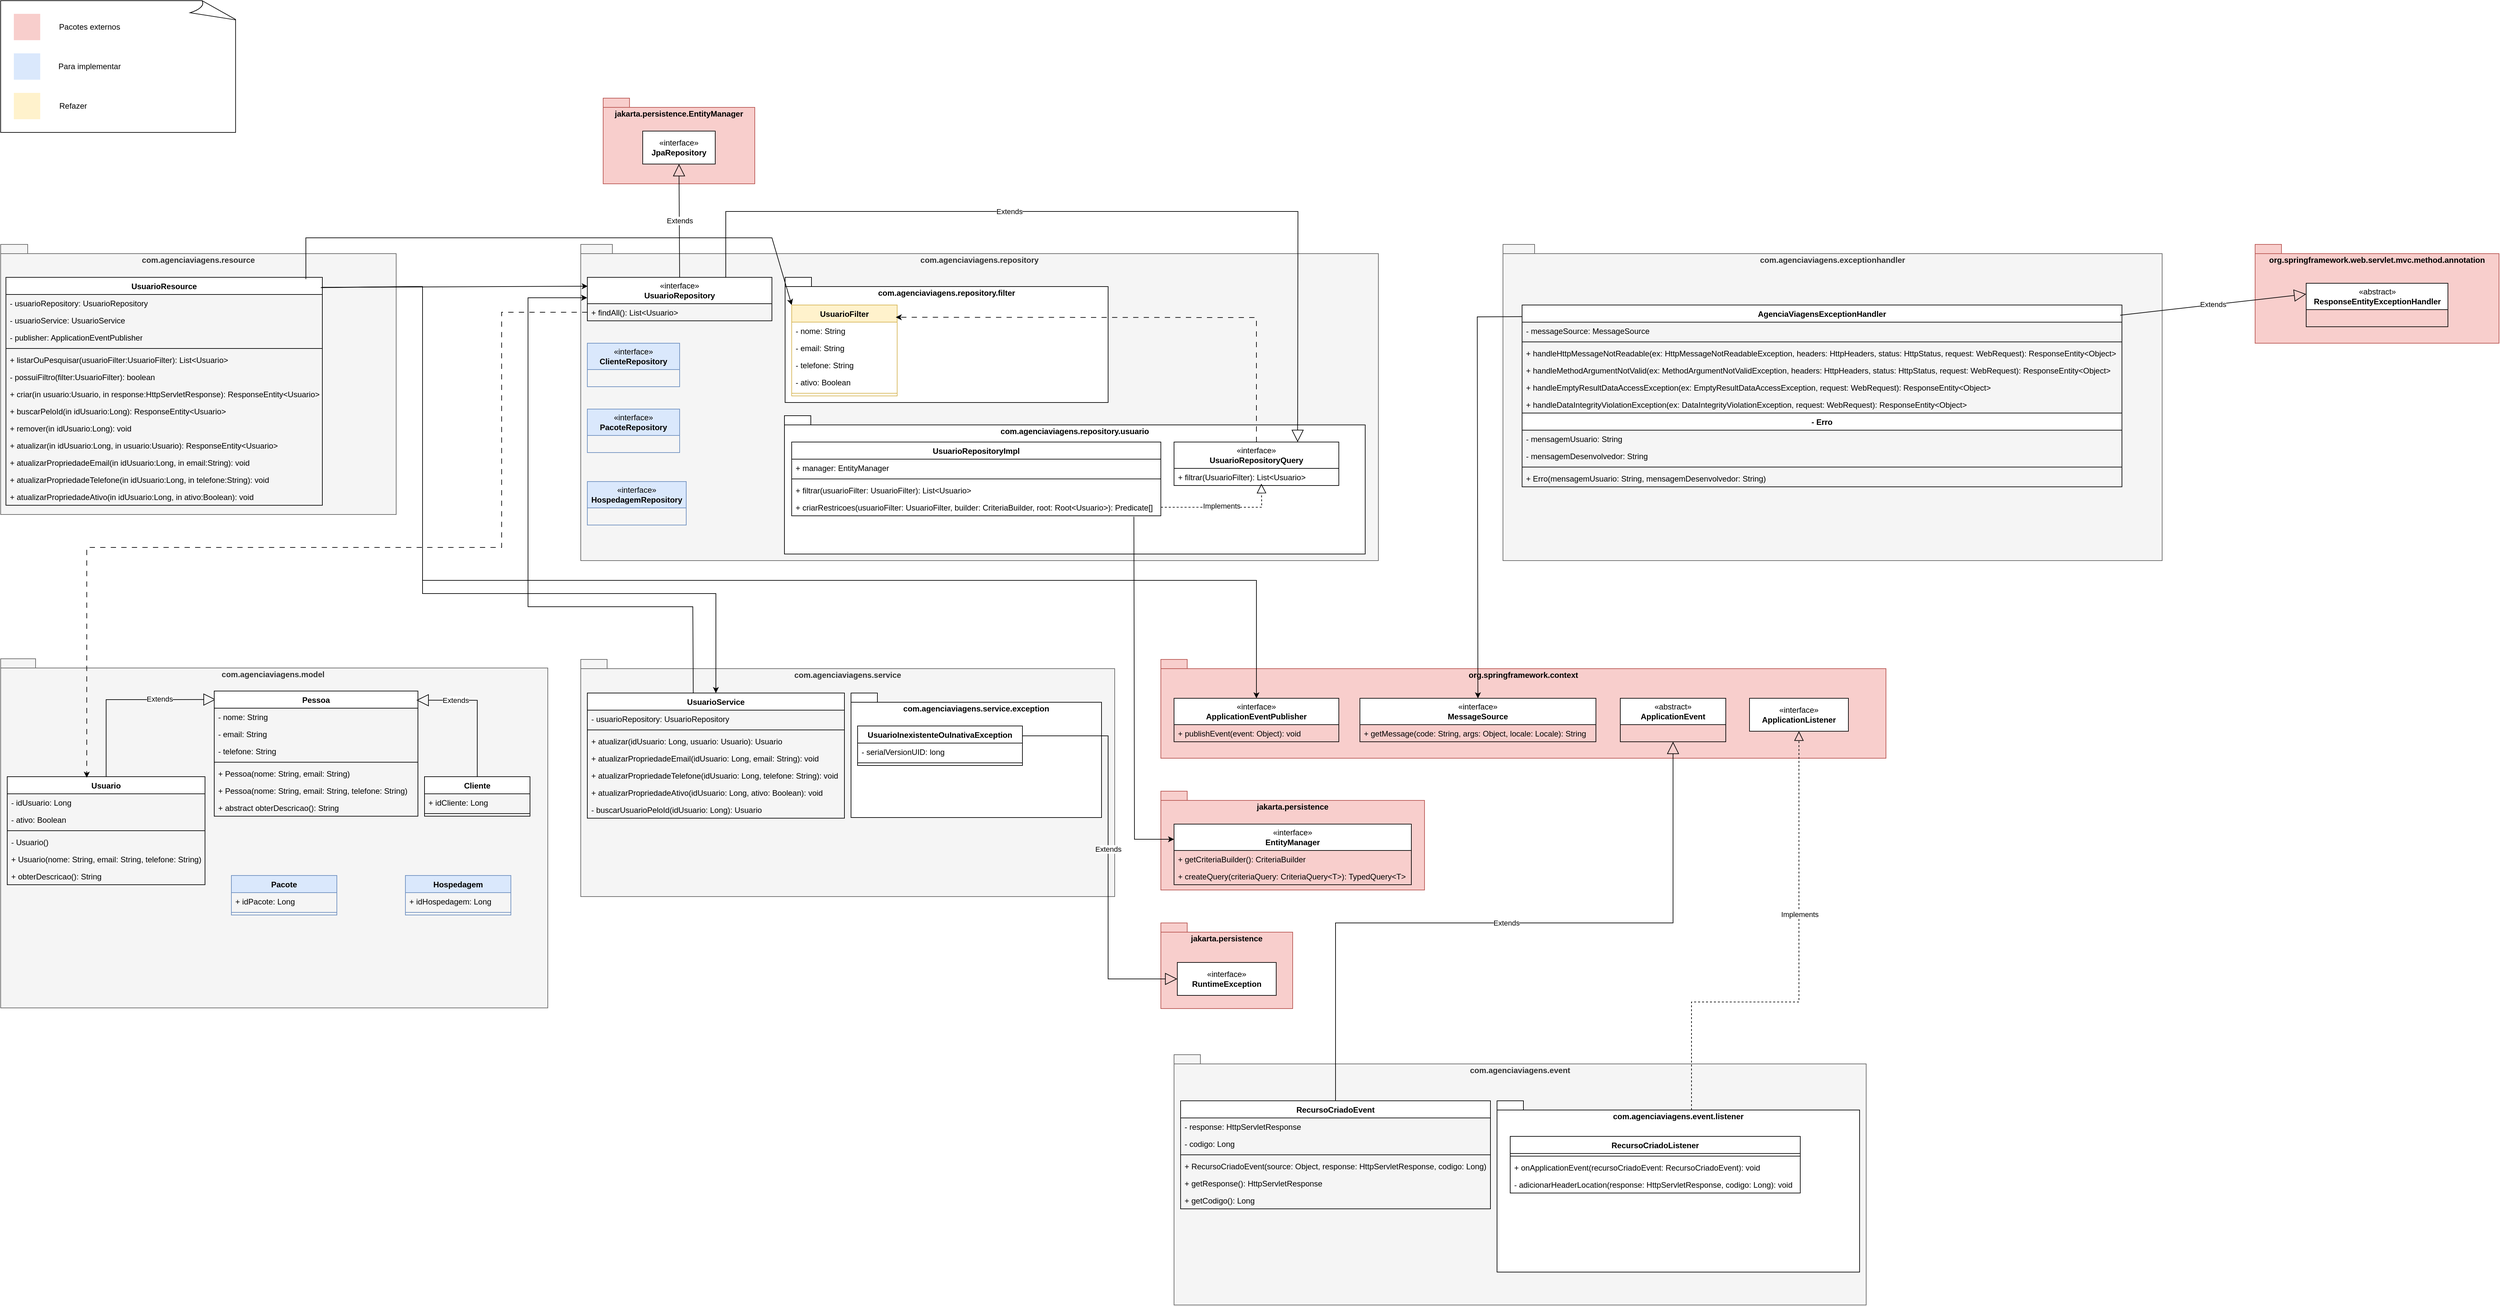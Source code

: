 <mxfile version="26.0.9">
  <diagram name="Página-1" id="HlpMoa6YeKSHtt0q9MrI">
    <mxGraphModel dx="2558" dy="2353" grid="1" gridSize="10" guides="1" tooltips="1" connect="1" arrows="1" fold="1" page="1" pageScale="1" pageWidth="1390" pageHeight="980" math="0" shadow="0">
      <root>
        <mxCell id="0" />
        <mxCell id="1" parent="0" />
        <mxCell id="dm265VFgc72Dv0-Ziaen-1" value="com.agenciaviagens.resource" style="shape=folder;fontStyle=1;spacingTop=10;tabWidth=40;tabHeight=14;tabPosition=left;html=1;whiteSpace=wrap;align=center;verticalAlign=top;fillColor=#f5f5f5;fontColor=#333333;strokeColor=#666666;" parent="1" vertex="1">
          <mxGeometry x="40" y="10" width="600" height="410" as="geometry" />
        </mxCell>
        <mxCell id="dm265VFgc72Dv0-Ziaen-2" value="UsuarioResource" style="swimlane;fontStyle=1;align=center;verticalAlign=top;childLayout=stackLayout;horizontal=1;startSize=26;horizontalStack=0;resizeParent=1;resizeParentMax=0;resizeLast=0;collapsible=1;marginBottom=0;whiteSpace=wrap;html=1;" parent="1" vertex="1">
          <mxGeometry x="48" y="60" width="480" height="346" as="geometry" />
        </mxCell>
        <mxCell id="dm265VFgc72Dv0-Ziaen-3" value="- usuarioRepository: UsuarioRepository" style="text;strokeColor=none;fillColor=none;align=left;verticalAlign=top;spacingLeft=4;spacingRight=4;overflow=hidden;rotatable=0;points=[[0,0.5],[1,0.5]];portConstraint=eastwest;whiteSpace=wrap;html=1;" parent="dm265VFgc72Dv0-Ziaen-2" vertex="1">
          <mxGeometry y="26" width="480" height="26" as="geometry" />
        </mxCell>
        <mxCell id="dm265VFgc72Dv0-Ziaen-8" value="-&amp;nbsp;&lt;span style=&quot;background-color: transparent; color: light-dark(rgb(0, 0, 0), rgb(255, 255, 255));&quot;&gt;usuarioService: UsuarioService&lt;/span&gt;" style="text;strokeColor=none;fillColor=none;align=left;verticalAlign=top;spacingLeft=4;spacingRight=4;overflow=hidden;rotatable=0;points=[[0,0.5],[1,0.5]];portConstraint=eastwest;whiteSpace=wrap;html=1;" parent="dm265VFgc72Dv0-Ziaen-2" vertex="1">
          <mxGeometry y="52" width="480" height="26" as="geometry" />
        </mxCell>
        <mxCell id="dm265VFgc72Dv0-Ziaen-9" value="- publisher: ApplicationEventPublisher" style="text;strokeColor=none;fillColor=none;align=left;verticalAlign=top;spacingLeft=4;spacingRight=4;overflow=hidden;rotatable=0;points=[[0,0.5],[1,0.5]];portConstraint=eastwest;whiteSpace=wrap;html=1;" parent="dm265VFgc72Dv0-Ziaen-2" vertex="1">
          <mxGeometry y="78" width="480" height="26" as="geometry" />
        </mxCell>
        <mxCell id="dm265VFgc72Dv0-Ziaen-4" value="" style="line;strokeWidth=1;fillColor=none;align=left;verticalAlign=middle;spacingTop=-1;spacingLeft=3;spacingRight=3;rotatable=0;labelPosition=right;points=[];portConstraint=eastwest;strokeColor=inherit;" parent="dm265VFgc72Dv0-Ziaen-2" vertex="1">
          <mxGeometry y="104" width="480" height="8" as="geometry" />
        </mxCell>
        <mxCell id="dm265VFgc72Dv0-Ziaen-5" value="+ listarOuPesquisar(usuarioFilter:UsuarioFilter): List&amp;lt;Usuario&amp;gt;" style="text;strokeColor=none;fillColor=none;align=left;verticalAlign=top;spacingLeft=4;spacingRight=4;overflow=hidden;rotatable=0;points=[[0,0.5],[1,0.5]];portConstraint=eastwest;whiteSpace=wrap;html=1;" parent="dm265VFgc72Dv0-Ziaen-2" vertex="1">
          <mxGeometry y="112" width="480" height="26" as="geometry" />
        </mxCell>
        <mxCell id="poCcVOX5lAO3rgs2VbK0-134" value="- possuiFiltro(filter:UsuarioFilter): boolean" style="text;strokeColor=none;fillColor=none;align=left;verticalAlign=top;spacingLeft=4;spacingRight=4;overflow=hidden;rotatable=0;points=[[0,0.5],[1,0.5]];portConstraint=eastwest;whiteSpace=wrap;html=1;" parent="dm265VFgc72Dv0-Ziaen-2" vertex="1">
          <mxGeometry y="138" width="480" height="26" as="geometry" />
        </mxCell>
        <mxCell id="dm265VFgc72Dv0-Ziaen-10" value="+ criar(in usuario:Usuario, in response:HttpServletResponse): ResponseEntity&amp;lt;Usuario&amp;gt;" style="text;strokeColor=none;fillColor=none;align=left;verticalAlign=top;spacingLeft=4;spacingRight=4;overflow=hidden;rotatable=0;points=[[0,0.5],[1,0.5]];portConstraint=eastwest;whiteSpace=wrap;html=1;" parent="dm265VFgc72Dv0-Ziaen-2" vertex="1">
          <mxGeometry y="164" width="480" height="26" as="geometry" />
        </mxCell>
        <mxCell id="dm265VFgc72Dv0-Ziaen-11" value="+ buscarPeloId(in idUsuario:Long): ResponseEntity&amp;lt;Usuario&amp;gt;" style="text;strokeColor=none;fillColor=none;align=left;verticalAlign=top;spacingLeft=4;spacingRight=4;overflow=hidden;rotatable=0;points=[[0,0.5],[1,0.5]];portConstraint=eastwest;whiteSpace=wrap;html=1;" parent="dm265VFgc72Dv0-Ziaen-2" vertex="1">
          <mxGeometry y="190" width="480" height="26" as="geometry" />
        </mxCell>
        <mxCell id="dm265VFgc72Dv0-Ziaen-12" value="+ remover(in idUsuario:Long): void" style="text;strokeColor=none;fillColor=none;align=left;verticalAlign=top;spacingLeft=4;spacingRight=4;overflow=hidden;rotatable=0;points=[[0,0.5],[1,0.5]];portConstraint=eastwest;whiteSpace=wrap;html=1;" parent="dm265VFgc72Dv0-Ziaen-2" vertex="1">
          <mxGeometry y="216" width="480" height="26" as="geometry" />
        </mxCell>
        <mxCell id="dm265VFgc72Dv0-Ziaen-13" value="+ atualizar(in idUsuario:Long, in usuario:Usuario): ResponseEntity&amp;lt;Usuario&amp;gt;" style="text;strokeColor=none;fillColor=none;align=left;verticalAlign=top;spacingLeft=4;spacingRight=4;overflow=hidden;rotatable=0;points=[[0,0.5],[1,0.5]];portConstraint=eastwest;whiteSpace=wrap;html=1;" parent="dm265VFgc72Dv0-Ziaen-2" vertex="1">
          <mxGeometry y="242" width="480" height="26" as="geometry" />
        </mxCell>
        <mxCell id="dm265VFgc72Dv0-Ziaen-14" value="+ atualizarPropriedadeEmail(in idUsuario:Long, in email:String): void" style="text;strokeColor=none;fillColor=none;align=left;verticalAlign=top;spacingLeft=4;spacingRight=4;overflow=hidden;rotatable=0;points=[[0,0.5],[1,0.5]];portConstraint=eastwest;whiteSpace=wrap;html=1;" parent="dm265VFgc72Dv0-Ziaen-2" vertex="1">
          <mxGeometry y="268" width="480" height="26" as="geometry" />
        </mxCell>
        <mxCell id="dm265VFgc72Dv0-Ziaen-15" value="+ atualizarPropriedadeTelefone(in idUsuario:Long, in telefone:String): void" style="text;strokeColor=none;fillColor=none;align=left;verticalAlign=top;spacingLeft=4;spacingRight=4;overflow=hidden;rotatable=0;points=[[0,0.5],[1,0.5]];portConstraint=eastwest;whiteSpace=wrap;html=1;" parent="dm265VFgc72Dv0-Ziaen-2" vertex="1">
          <mxGeometry y="294" width="480" height="26" as="geometry" />
        </mxCell>
        <mxCell id="dm265VFgc72Dv0-Ziaen-16" value="+ atualizarPropriedadeAtivo(in idUsuario:Long, in ativo:Boolean): void" style="text;strokeColor=none;fillColor=none;align=left;verticalAlign=top;spacingLeft=4;spacingRight=4;overflow=hidden;rotatable=0;points=[[0,0.5],[1,0.5]];portConstraint=eastwest;whiteSpace=wrap;html=1;" parent="dm265VFgc72Dv0-Ziaen-2" vertex="1">
          <mxGeometry y="320" width="480" height="26" as="geometry" />
        </mxCell>
        <mxCell id="poCcVOX5lAO3rgs2VbK0-1" value="com.agenciaviagens.model&amp;nbsp;" style="shape=folder;fontStyle=1;spacingTop=10;tabWidth=40;tabHeight=14;tabPosition=left;html=1;whiteSpace=wrap;verticalAlign=top;fillColor=#f5f5f5;fontColor=#333333;strokeColor=#666666;" parent="1" vertex="1">
          <mxGeometry x="40" y="639" width="830" height="530" as="geometry" />
        </mxCell>
        <mxCell id="poCcVOX5lAO3rgs2VbK0-10" value="Usuario" style="swimlane;fontStyle=1;align=center;verticalAlign=top;childLayout=stackLayout;horizontal=1;startSize=26;horizontalStack=0;resizeParent=1;resizeParentMax=0;resizeLast=0;collapsible=1;marginBottom=0;whiteSpace=wrap;html=1;" parent="1" vertex="1">
          <mxGeometry x="50" y="818" width="300" height="164" as="geometry" />
        </mxCell>
        <mxCell id="poCcVOX5lAO3rgs2VbK0-11" value="- idUsuario: Long" style="text;strokeColor=none;fillColor=none;align=left;verticalAlign=top;spacingLeft=4;spacingRight=4;overflow=hidden;rotatable=0;points=[[0,0.5],[1,0.5]];portConstraint=eastwest;whiteSpace=wrap;html=1;" parent="poCcVOX5lAO3rgs2VbK0-10" vertex="1">
          <mxGeometry y="26" width="300" height="26" as="geometry" />
        </mxCell>
        <mxCell id="poCcVOX5lAO3rgs2VbK0-15" value="- ativo: Boolean" style="text;strokeColor=none;fillColor=none;align=left;verticalAlign=top;spacingLeft=4;spacingRight=4;overflow=hidden;rotatable=0;points=[[0,0.5],[1,0.5]];portConstraint=eastwest;whiteSpace=wrap;html=1;" parent="poCcVOX5lAO3rgs2VbK0-10" vertex="1">
          <mxGeometry y="52" width="300" height="26" as="geometry" />
        </mxCell>
        <mxCell id="poCcVOX5lAO3rgs2VbK0-16" value="" style="line;strokeWidth=1;fillColor=none;align=left;verticalAlign=middle;spacingTop=-1;spacingLeft=3;spacingRight=3;rotatable=0;labelPosition=right;points=[];portConstraint=eastwest;strokeColor=inherit;" parent="poCcVOX5lAO3rgs2VbK0-10" vertex="1">
          <mxGeometry y="78" width="300" height="8" as="geometry" />
        </mxCell>
        <mxCell id="poCcVOX5lAO3rgs2VbK0-30" value="- Usuario()" style="text;strokeColor=none;fillColor=none;align=left;verticalAlign=top;spacingLeft=4;spacingRight=4;overflow=hidden;rotatable=0;points=[[0,0.5],[1,0.5]];portConstraint=eastwest;whiteSpace=wrap;html=1;" parent="poCcVOX5lAO3rgs2VbK0-10" vertex="1">
          <mxGeometry y="86" width="300" height="26" as="geometry" />
        </mxCell>
        <mxCell id="poCcVOX5lAO3rgs2VbK0-31" value="+ Usuario(nome: String, email: String, telefone: String)" style="text;strokeColor=none;fillColor=none;align=left;verticalAlign=top;spacingLeft=4;spacingRight=4;overflow=hidden;rotatable=0;points=[[0,0.5],[1,0.5]];portConstraint=eastwest;whiteSpace=wrap;html=1;" parent="poCcVOX5lAO3rgs2VbK0-10" vertex="1">
          <mxGeometry y="112" width="300" height="26" as="geometry" />
        </mxCell>
        <mxCell id="poCcVOX5lAO3rgs2VbK0-35" value="+ obterDescricao(): String" style="text;strokeColor=none;fillColor=none;align=left;verticalAlign=top;spacingLeft=4;spacingRight=4;overflow=hidden;rotatable=0;points=[[0,0.5],[1,0.5]];portConstraint=eastwest;whiteSpace=wrap;html=1;" parent="poCcVOX5lAO3rgs2VbK0-10" vertex="1">
          <mxGeometry y="138" width="300" height="26" as="geometry" />
        </mxCell>
        <mxCell id="poCcVOX5lAO3rgs2VbK0-21" value="Extends" style="endArrow=block;endSize=16;endFill=0;html=1;rounded=0;exitX=0.5;exitY=0;exitDx=0;exitDy=0;entryX=0.007;entryY=0.068;entryDx=0;entryDy=0;entryPerimeter=0;" parent="1" source="poCcVOX5lAO3rgs2VbK0-10" target="poCcVOX5lAO3rgs2VbK0-2" edge="1">
          <mxGeometry x="0.391" y="1" width="160" relative="1" as="geometry">
            <mxPoint x="50" y="708" as="sourcePoint" />
            <mxPoint x="210" y="708" as="targetPoint" />
            <Array as="points">
              <mxPoint x="200" y="701" />
            </Array>
            <mxPoint x="1" as="offset" />
          </mxGeometry>
        </mxCell>
        <mxCell id="poCcVOX5lAO3rgs2VbK0-22" value="Cliente" style="swimlane;fontStyle=1;align=center;verticalAlign=top;childLayout=stackLayout;horizontal=1;startSize=26;horizontalStack=0;resizeParent=1;resizeParentMax=0;resizeLast=0;collapsible=1;marginBottom=0;whiteSpace=wrap;html=1;" parent="1" vertex="1">
          <mxGeometry x="683" y="818" width="160" height="60" as="geometry" />
        </mxCell>
        <mxCell id="poCcVOX5lAO3rgs2VbK0-23" value="+ idCliente: Long" style="text;strokeColor=none;fillColor=none;align=left;verticalAlign=top;spacingLeft=4;spacingRight=4;overflow=hidden;rotatable=0;points=[[0,0.5],[1,0.5]];portConstraint=eastwest;whiteSpace=wrap;html=1;" parent="poCcVOX5lAO3rgs2VbK0-22" vertex="1">
          <mxGeometry y="26" width="160" height="26" as="geometry" />
        </mxCell>
        <mxCell id="poCcVOX5lAO3rgs2VbK0-25" value="" style="line;strokeWidth=1;fillColor=none;align=left;verticalAlign=middle;spacingTop=-1;spacingLeft=3;spacingRight=3;rotatable=0;labelPosition=right;points=[];portConstraint=eastwest;strokeColor=inherit;" parent="poCcVOX5lAO3rgs2VbK0-22" vertex="1">
          <mxGeometry y="52" width="160" height="8" as="geometry" />
        </mxCell>
        <mxCell id="poCcVOX5lAO3rgs2VbK0-2" value="Pessoa" style="swimlane;fontStyle=1;align=center;verticalAlign=top;childLayout=stackLayout;horizontal=1;startSize=26;horizontalStack=0;resizeParent=1;resizeParentMax=0;resizeLast=0;collapsible=1;marginBottom=0;whiteSpace=wrap;html=1;" parent="1" vertex="1">
          <mxGeometry x="364" y="688" width="309" height="190" as="geometry" />
        </mxCell>
        <mxCell id="poCcVOX5lAO3rgs2VbK0-6" value="- nome: String" style="text;strokeColor=none;fillColor=none;align=left;verticalAlign=top;spacingLeft=4;spacingRight=4;overflow=hidden;rotatable=0;points=[[0,0.5],[1,0.5]];portConstraint=eastwest;whiteSpace=wrap;html=1;" parent="poCcVOX5lAO3rgs2VbK0-2" vertex="1">
          <mxGeometry y="26" width="309" height="26" as="geometry" />
        </mxCell>
        <mxCell id="poCcVOX5lAO3rgs2VbK0-7" value="- email: String" style="text;strokeColor=none;fillColor=none;align=left;verticalAlign=top;spacingLeft=4;spacingRight=4;overflow=hidden;rotatable=0;points=[[0,0.5],[1,0.5]];portConstraint=eastwest;whiteSpace=wrap;html=1;" parent="poCcVOX5lAO3rgs2VbK0-2" vertex="1">
          <mxGeometry y="52" width="309" height="26" as="geometry" />
        </mxCell>
        <mxCell id="poCcVOX5lAO3rgs2VbK0-8" value="- telefone: String" style="text;strokeColor=none;fillColor=none;align=left;verticalAlign=top;spacingLeft=4;spacingRight=4;overflow=hidden;rotatable=0;points=[[0,0.5],[1,0.5]];portConstraint=eastwest;whiteSpace=wrap;html=1;" parent="poCcVOX5lAO3rgs2VbK0-2" vertex="1">
          <mxGeometry y="78" width="309" height="26" as="geometry" />
        </mxCell>
        <mxCell id="poCcVOX5lAO3rgs2VbK0-4" value="" style="line;strokeWidth=1;fillColor=none;align=left;verticalAlign=middle;spacingTop=-1;spacingLeft=3;spacingRight=3;rotatable=0;labelPosition=right;points=[];portConstraint=eastwest;strokeColor=inherit;" parent="poCcVOX5lAO3rgs2VbK0-2" vertex="1">
          <mxGeometry y="104" width="309" height="8" as="geometry" />
        </mxCell>
        <mxCell id="poCcVOX5lAO3rgs2VbK0-27" value="+ Pessoa(nome: String, email: String)" style="text;strokeColor=none;fillColor=none;align=left;verticalAlign=top;spacingLeft=4;spacingRight=4;overflow=hidden;rotatable=0;points=[[0,0.5],[1,0.5]];portConstraint=eastwest;whiteSpace=wrap;html=1;" parent="poCcVOX5lAO3rgs2VbK0-2" vertex="1">
          <mxGeometry y="112" width="309" height="26" as="geometry" />
        </mxCell>
        <mxCell id="poCcVOX5lAO3rgs2VbK0-28" value="+ Pessoa(nome: String, email: String, telefone: String)" style="text;strokeColor=none;fillColor=none;align=left;verticalAlign=top;spacingLeft=4;spacingRight=4;overflow=hidden;rotatable=0;points=[[0,0.5],[1,0.5]];portConstraint=eastwest;whiteSpace=wrap;html=1;" parent="poCcVOX5lAO3rgs2VbK0-2" vertex="1">
          <mxGeometry y="138" width="309" height="26" as="geometry" />
        </mxCell>
        <mxCell id="poCcVOX5lAO3rgs2VbK0-29" value="+ abstract obterDescricao(): String" style="text;strokeColor=none;fillColor=none;align=left;verticalAlign=top;spacingLeft=4;spacingRight=4;overflow=hidden;rotatable=0;points=[[0,0.5],[1,0.5]];portConstraint=eastwest;whiteSpace=wrap;html=1;" parent="poCcVOX5lAO3rgs2VbK0-2" vertex="1">
          <mxGeometry y="164" width="309" height="26" as="geometry" />
        </mxCell>
        <mxCell id="poCcVOX5lAO3rgs2VbK0-36" value="Pacote" style="swimlane;fontStyle=1;align=center;verticalAlign=top;childLayout=stackLayout;horizontal=1;startSize=26;horizontalStack=0;resizeParent=1;resizeParentMax=0;resizeLast=0;collapsible=1;marginBottom=0;whiteSpace=wrap;html=1;fillColor=#dae8fc;strokeColor=#6c8ebf;" parent="1" vertex="1">
          <mxGeometry x="390" y="968" width="160" height="60" as="geometry" />
        </mxCell>
        <mxCell id="poCcVOX5lAO3rgs2VbK0-37" value="+ idPacote: Long" style="text;strokeColor=none;fillColor=none;align=left;verticalAlign=top;spacingLeft=4;spacingRight=4;overflow=hidden;rotatable=0;points=[[0,0.5],[1,0.5]];portConstraint=eastwest;whiteSpace=wrap;html=1;" parent="poCcVOX5lAO3rgs2VbK0-36" vertex="1">
          <mxGeometry y="26" width="160" height="26" as="geometry" />
        </mxCell>
        <mxCell id="poCcVOX5lAO3rgs2VbK0-38" value="" style="line;strokeWidth=1;fillColor=none;align=left;verticalAlign=middle;spacingTop=-1;spacingLeft=3;spacingRight=3;rotatable=0;labelPosition=right;points=[];portConstraint=eastwest;strokeColor=inherit;" parent="poCcVOX5lAO3rgs2VbK0-36" vertex="1">
          <mxGeometry y="52" width="160" height="8" as="geometry" />
        </mxCell>
        <mxCell id="poCcVOX5lAO3rgs2VbK0-39" value="Hospedagem" style="swimlane;fontStyle=1;align=center;verticalAlign=top;childLayout=stackLayout;horizontal=1;startSize=26;horizontalStack=0;resizeParent=1;resizeParentMax=0;resizeLast=0;collapsible=1;marginBottom=0;whiteSpace=wrap;html=1;fillColor=#dae8fc;strokeColor=#6c8ebf;" parent="1" vertex="1">
          <mxGeometry x="654" y="968" width="160" height="60" as="geometry" />
        </mxCell>
        <mxCell id="poCcVOX5lAO3rgs2VbK0-40" value="+ idHospedagem: Long" style="text;strokeColor=none;fillColor=none;align=left;verticalAlign=top;spacingLeft=4;spacingRight=4;overflow=hidden;rotatable=0;points=[[0,0.5],[1,0.5]];portConstraint=eastwest;whiteSpace=wrap;html=1;" parent="poCcVOX5lAO3rgs2VbK0-39" vertex="1">
          <mxGeometry y="26" width="160" height="26" as="geometry" />
        </mxCell>
        <mxCell id="poCcVOX5lAO3rgs2VbK0-41" value="" style="line;strokeWidth=1;fillColor=none;align=left;verticalAlign=middle;spacingTop=-1;spacingLeft=3;spacingRight=3;rotatable=0;labelPosition=right;points=[];portConstraint=eastwest;strokeColor=inherit;" parent="poCcVOX5lAO3rgs2VbK0-39" vertex="1">
          <mxGeometry y="52" width="160" height="8" as="geometry" />
        </mxCell>
        <mxCell id="poCcVOX5lAO3rgs2VbK0-42" value="com.agenciaviagens.repository" style="shape=folder;fontStyle=1;spacingTop=10;tabWidth=40;tabHeight=14;tabPosition=left;html=1;whiteSpace=wrap;verticalAlign=top;fillColor=#f5f5f5;fontColor=#333333;strokeColor=#666666;" parent="1" vertex="1">
          <mxGeometry x="920" y="10" width="1210" height="480" as="geometry" />
        </mxCell>
        <mxCell id="poCcVOX5lAO3rgs2VbK0-44" value="&lt;div&gt;«interface»&lt;/div&gt;&lt;div&gt;&lt;b&gt;UsuarioRepository&lt;/b&gt;&lt;/div&gt;" style="swimlane;fontStyle=0;childLayout=stackLayout;horizontal=1;startSize=40;horizontalStack=0;resizeParent=1;resizeParentMax=0;resizeLast=0;collapsible=1;marginBottom=0;whiteSpace=wrap;html=1;" parent="1" vertex="1">
          <mxGeometry x="930" y="60" width="280" height="66" as="geometry" />
        </mxCell>
        <mxCell id="poCcVOX5lAO3rgs2VbK0-45" value="+ findAll(): List&amp;lt;Usuario&amp;gt;" style="text;strokeColor=none;fillColor=none;align=left;verticalAlign=top;spacingLeft=4;spacingRight=4;overflow=hidden;rotatable=0;points=[[0,0.5],[1,0.5]];portConstraint=eastwest;whiteSpace=wrap;html=1;" parent="poCcVOX5lAO3rgs2VbK0-44" vertex="1">
          <mxGeometry y="40" width="280" height="26" as="geometry" />
        </mxCell>
        <mxCell id="poCcVOX5lAO3rgs2VbK0-50" value="&lt;div&gt;«interface»&lt;/div&gt;&lt;div&gt;&lt;b&gt;ClienteRepository&lt;/b&gt;&lt;/div&gt;" style="swimlane;fontStyle=0;childLayout=stackLayout;horizontal=1;startSize=40;horizontalStack=0;resizeParent=1;resizeParentMax=0;resizeLast=0;collapsible=1;marginBottom=0;whiteSpace=wrap;html=1;fillColor=#dae8fc;strokeColor=#6c8ebf;" parent="1" vertex="1">
          <mxGeometry x="930" y="160" width="140" height="66" as="geometry" />
        </mxCell>
        <mxCell id="poCcVOX5lAO3rgs2VbK0-56" value="&lt;div&gt;«interface»&lt;/div&gt;&lt;div&gt;&lt;b&gt;HospedagemRepository&lt;/b&gt;&lt;/div&gt;" style="swimlane;fontStyle=0;childLayout=stackLayout;horizontal=1;startSize=40;horizontalStack=0;resizeParent=1;resizeParentMax=0;resizeLast=0;collapsible=1;marginBottom=0;whiteSpace=wrap;html=1;fillColor=#dae8fc;strokeColor=#6c8ebf;" parent="1" vertex="1">
          <mxGeometry x="930" y="370" width="150" height="66" as="geometry" />
        </mxCell>
        <mxCell id="poCcVOX5lAO3rgs2VbK0-57" value="&lt;div&gt;«interface»&lt;/div&gt;&lt;div&gt;&lt;b&gt;PacoteRepository&lt;/b&gt;&lt;/div&gt;" style="swimlane;fontStyle=0;childLayout=stackLayout;horizontal=1;startSize=40;horizontalStack=0;resizeParent=1;resizeParentMax=0;resizeLast=0;collapsible=1;marginBottom=0;whiteSpace=wrap;html=1;fillColor=#dae8fc;strokeColor=#6c8ebf;" parent="1" vertex="1">
          <mxGeometry x="930" y="260" width="140" height="66" as="geometry" />
        </mxCell>
        <mxCell id="poCcVOX5lAO3rgs2VbK0-58" value="com.agenciaviagens.repository.filter" style="shape=folder;fontStyle=1;spacingTop=10;tabWidth=40;tabHeight=14;tabPosition=left;html=1;whiteSpace=wrap;verticalAlign=top;" parent="1" vertex="1">
          <mxGeometry x="1230" y="60" width="490" height="190" as="geometry" />
        </mxCell>
        <mxCell id="poCcVOX5lAO3rgs2VbK0-59" value="UsuarioFilter" style="swimlane;fontStyle=1;align=center;verticalAlign=top;childLayout=stackLayout;horizontal=1;startSize=26;horizontalStack=0;resizeParent=1;resizeParentMax=0;resizeLast=0;collapsible=1;marginBottom=0;whiteSpace=wrap;html=1;fillColor=#fff2cc;strokeColor=#d6b656;" parent="1" vertex="1">
          <mxGeometry x="1240" y="102" width="160" height="138" as="geometry" />
        </mxCell>
        <mxCell id="poCcVOX5lAO3rgs2VbK0-60" value="- nome: String" style="text;strokeColor=none;fillColor=none;align=left;verticalAlign=top;spacingLeft=4;spacingRight=4;overflow=hidden;rotatable=0;points=[[0,0.5],[1,0.5]];portConstraint=eastwest;whiteSpace=wrap;html=1;" parent="poCcVOX5lAO3rgs2VbK0-59" vertex="1">
          <mxGeometry y="26" width="160" height="26" as="geometry" />
        </mxCell>
        <mxCell id="poCcVOX5lAO3rgs2VbK0-63" value="- email: String" style="text;strokeColor=none;fillColor=none;align=left;verticalAlign=top;spacingLeft=4;spacingRight=4;overflow=hidden;rotatable=0;points=[[0,0.5],[1,0.5]];portConstraint=eastwest;whiteSpace=wrap;html=1;" parent="poCcVOX5lAO3rgs2VbK0-59" vertex="1">
          <mxGeometry y="52" width="160" height="26" as="geometry" />
        </mxCell>
        <mxCell id="poCcVOX5lAO3rgs2VbK0-64" value="- telefone: String" style="text;strokeColor=none;fillColor=none;align=left;verticalAlign=top;spacingLeft=4;spacingRight=4;overflow=hidden;rotatable=0;points=[[0,0.5],[1,0.5]];portConstraint=eastwest;whiteSpace=wrap;html=1;" parent="poCcVOX5lAO3rgs2VbK0-59" vertex="1">
          <mxGeometry y="78" width="160" height="26" as="geometry" />
        </mxCell>
        <mxCell id="poCcVOX5lAO3rgs2VbK0-65" value="- ativo: Boolean" style="text;strokeColor=none;fillColor=none;align=left;verticalAlign=top;spacingLeft=4;spacingRight=4;overflow=hidden;rotatable=0;points=[[0,0.5],[1,0.5]];portConstraint=eastwest;whiteSpace=wrap;html=1;" parent="poCcVOX5lAO3rgs2VbK0-59" vertex="1">
          <mxGeometry y="104" width="160" height="26" as="geometry" />
        </mxCell>
        <mxCell id="poCcVOX5lAO3rgs2VbK0-61" value="" style="line;strokeWidth=1;fillColor=none;align=left;verticalAlign=middle;spacingTop=-1;spacingLeft=3;spacingRight=3;rotatable=0;labelPosition=right;points=[];portConstraint=eastwest;strokeColor=inherit;" parent="poCcVOX5lAO3rgs2VbK0-59" vertex="1">
          <mxGeometry y="130" width="160" height="8" as="geometry" />
        </mxCell>
        <mxCell id="poCcVOX5lAO3rgs2VbK0-66" value="com.agenciaviagens.repository.usuario" style="shape=folder;fontStyle=1;spacingTop=10;tabWidth=40;tabHeight=14;tabPosition=left;html=1;whiteSpace=wrap;verticalAlign=top;" parent="1" vertex="1">
          <mxGeometry x="1229" y="270" width="881" height="210" as="geometry" />
        </mxCell>
        <mxCell id="poCcVOX5lAO3rgs2VbK0-67" value="com.agenciaviagens.service" style="shape=folder;fontStyle=1;spacingTop=10;tabWidth=40;tabHeight=14;tabPosition=left;html=1;whiteSpace=wrap;verticalAlign=top;fillColor=#f5f5f5;fontColor=#333333;strokeColor=#666666;" parent="1" vertex="1">
          <mxGeometry x="920" y="640" width="810" height="360" as="geometry" />
        </mxCell>
        <mxCell id="poCcVOX5lAO3rgs2VbK0-68" value="UsuarioService" style="swimlane;fontStyle=1;align=center;verticalAlign=top;childLayout=stackLayout;horizontal=1;startSize=26;horizontalStack=0;resizeParent=1;resizeParentMax=0;resizeLast=0;collapsible=1;marginBottom=0;whiteSpace=wrap;html=1;" parent="1" vertex="1">
          <mxGeometry x="930" y="691" width="390" height="190" as="geometry" />
        </mxCell>
        <mxCell id="poCcVOX5lAO3rgs2VbK0-69" value="- usuarioRepository: UsuarioRepository" style="text;strokeColor=none;fillColor=none;align=left;verticalAlign=top;spacingLeft=4;spacingRight=4;overflow=hidden;rotatable=0;points=[[0,0.5],[1,0.5]];portConstraint=eastwest;whiteSpace=wrap;html=1;" parent="poCcVOX5lAO3rgs2VbK0-68" vertex="1">
          <mxGeometry y="26" width="390" height="26" as="geometry" />
        </mxCell>
        <mxCell id="poCcVOX5lAO3rgs2VbK0-70" value="" style="line;strokeWidth=1;fillColor=none;align=left;verticalAlign=middle;spacingTop=-1;spacingLeft=3;spacingRight=3;rotatable=0;labelPosition=right;points=[];portConstraint=eastwest;strokeColor=inherit;" parent="poCcVOX5lAO3rgs2VbK0-68" vertex="1">
          <mxGeometry y="52" width="390" height="8" as="geometry" />
        </mxCell>
        <mxCell id="poCcVOX5lAO3rgs2VbK0-71" value="+ atualizar(idUsuario: Long, usuario: Usuario): Usuario" style="text;strokeColor=none;fillColor=none;align=left;verticalAlign=top;spacingLeft=4;spacingRight=4;overflow=hidden;rotatable=0;points=[[0,0.5],[1,0.5]];portConstraint=eastwest;whiteSpace=wrap;html=1;" parent="poCcVOX5lAO3rgs2VbK0-68" vertex="1">
          <mxGeometry y="60" width="390" height="26" as="geometry" />
        </mxCell>
        <mxCell id="poCcVOX5lAO3rgs2VbK0-72" value="+ atualizarPropriedadeEmail(idUsuario: Long, email: String): void" style="text;strokeColor=none;fillColor=none;align=left;verticalAlign=top;spacingLeft=4;spacingRight=4;overflow=hidden;rotatable=0;points=[[0,0.5],[1,0.5]];portConstraint=eastwest;whiteSpace=wrap;html=1;" parent="poCcVOX5lAO3rgs2VbK0-68" vertex="1">
          <mxGeometry y="86" width="390" height="26" as="geometry" />
        </mxCell>
        <mxCell id="poCcVOX5lAO3rgs2VbK0-73" value="+ atualizarPropriedadeTelefone(idUsuario: Long, telefone: String): void" style="text;strokeColor=none;fillColor=none;align=left;verticalAlign=top;spacingLeft=4;spacingRight=4;overflow=hidden;rotatable=0;points=[[0,0.5],[1,0.5]];portConstraint=eastwest;whiteSpace=wrap;html=1;" parent="poCcVOX5lAO3rgs2VbK0-68" vertex="1">
          <mxGeometry y="112" width="390" height="26" as="geometry" />
        </mxCell>
        <mxCell id="poCcVOX5lAO3rgs2VbK0-74" value="+ atualizarPropriedadeAtivo(idUsuario: Long, ativo: Boolean): void" style="text;strokeColor=none;fillColor=none;align=left;verticalAlign=top;spacingLeft=4;spacingRight=4;overflow=hidden;rotatable=0;points=[[0,0.5],[1,0.5]];portConstraint=eastwest;whiteSpace=wrap;html=1;" parent="poCcVOX5lAO3rgs2VbK0-68" vertex="1">
          <mxGeometry y="138" width="390" height="26" as="geometry" />
        </mxCell>
        <mxCell id="poCcVOX5lAO3rgs2VbK0-140" value="- buscarUsuarioPeloId(idUsuario: Long): Usuario" style="text;strokeColor=none;fillColor=none;align=left;verticalAlign=top;spacingLeft=4;spacingRight=4;overflow=hidden;rotatable=0;points=[[0,0.5],[1,0.5]];portConstraint=eastwest;whiteSpace=wrap;html=1;" parent="poCcVOX5lAO3rgs2VbK0-68" vertex="1">
          <mxGeometry y="164" width="390" height="26" as="geometry" />
        </mxCell>
        <mxCell id="poCcVOX5lAO3rgs2VbK0-75" value="com.agenciaviagens.exceptionhandler" style="shape=folder;fontStyle=1;spacingTop=10;tabWidth=40;tabHeight=14;tabPosition=left;html=1;whiteSpace=wrap;verticalAlign=top;fillColor=#f5f5f5;fontColor=#333333;strokeColor=#666666;" parent="1" vertex="1">
          <mxGeometry x="2319" y="10" width="1000" height="480" as="geometry" />
        </mxCell>
        <mxCell id="poCcVOX5lAO3rgs2VbK0-76" value="AgenciaViagensExceptionHandler" style="swimlane;fontStyle=1;align=center;verticalAlign=top;childLayout=stackLayout;horizontal=1;startSize=26;horizontalStack=0;resizeParent=1;resizeParentMax=0;resizeLast=0;collapsible=1;marginBottom=0;whiteSpace=wrap;html=1;" parent="1" vertex="1">
          <mxGeometry x="2348" y="102" width="910" height="276" as="geometry" />
        </mxCell>
        <mxCell id="poCcVOX5lAO3rgs2VbK0-77" value="- messageSource: MessageSource" style="text;strokeColor=none;fillColor=none;align=left;verticalAlign=top;spacingLeft=4;spacingRight=4;overflow=hidden;rotatable=0;points=[[0,0.5],[1,0.5]];portConstraint=eastwest;whiteSpace=wrap;html=1;" parent="poCcVOX5lAO3rgs2VbK0-76" vertex="1">
          <mxGeometry y="26" width="910" height="26" as="geometry" />
        </mxCell>
        <mxCell id="poCcVOX5lAO3rgs2VbK0-78" value="" style="line;strokeWidth=1;fillColor=none;align=left;verticalAlign=middle;spacingTop=-1;spacingLeft=3;spacingRight=3;rotatable=0;labelPosition=right;points=[];portConstraint=eastwest;strokeColor=inherit;" parent="poCcVOX5lAO3rgs2VbK0-76" vertex="1">
          <mxGeometry y="52" width="910" height="8" as="geometry" />
        </mxCell>
        <mxCell id="poCcVOX5lAO3rgs2VbK0-79" value="+ handleHttpMessageNotReadable(ex: HttpMessageNotReadableException, headers: HttpHeaders, status: HttpStatus, request: WebRequest): ResponseEntity&amp;lt;Object&amp;gt;" style="text;strokeColor=none;fillColor=none;align=left;verticalAlign=top;spacingLeft=4;spacingRight=4;overflow=hidden;rotatable=0;points=[[0,0.5],[1,0.5]];portConstraint=eastwest;whiteSpace=wrap;html=1;" parent="poCcVOX5lAO3rgs2VbK0-76" vertex="1">
          <mxGeometry y="60" width="910" height="26" as="geometry" />
        </mxCell>
        <mxCell id="poCcVOX5lAO3rgs2VbK0-80" value="+ handleMethodArgumentNotValid(ex: MethodArgumentNotValidException, headers: HttpHeaders, status: HttpStatus, request: WebRequest): ResponseEntity&amp;lt;Object&amp;gt;" style="text;strokeColor=none;fillColor=none;align=left;verticalAlign=top;spacingLeft=4;spacingRight=4;overflow=hidden;rotatable=0;points=[[0,0.5],[1,0.5]];portConstraint=eastwest;whiteSpace=wrap;html=1;" parent="poCcVOX5lAO3rgs2VbK0-76" vertex="1">
          <mxGeometry y="86" width="910" height="26" as="geometry" />
        </mxCell>
        <mxCell id="poCcVOX5lAO3rgs2VbK0-81" value="+ handleEmptyResultDataAccessException(ex: EmptyResultDataAccessException, request: WebRequest): ResponseEntity&amp;lt;Object&amp;gt;" style="text;strokeColor=none;fillColor=none;align=left;verticalAlign=top;spacingLeft=4;spacingRight=4;overflow=hidden;rotatable=0;points=[[0,0.5],[1,0.5]];portConstraint=eastwest;whiteSpace=wrap;html=1;" parent="poCcVOX5lAO3rgs2VbK0-76" vertex="1">
          <mxGeometry y="112" width="910" height="26" as="geometry" />
        </mxCell>
        <mxCell id="poCcVOX5lAO3rgs2VbK0-82" value="+ handleDataIntegrityViolationException(ex: DataIntegrityViolationException, request: WebRequest): ResponseEntity&amp;lt;Object&amp;gt;" style="text;strokeColor=none;fillColor=none;align=left;verticalAlign=top;spacingLeft=4;spacingRight=4;overflow=hidden;rotatable=0;points=[[0,0.5],[1,0.5]];portConstraint=eastwest;whiteSpace=wrap;html=1;" parent="poCcVOX5lAO3rgs2VbK0-76" vertex="1">
          <mxGeometry y="138" width="910" height="26" as="geometry" />
        </mxCell>
        <mxCell id="poCcVOX5lAO3rgs2VbK0-148" value="- Erro" style="swimlane;fontStyle=1;align=center;verticalAlign=top;childLayout=stackLayout;horizontal=1;startSize=26;horizontalStack=0;resizeParent=1;resizeParentMax=0;resizeLast=0;collapsible=1;marginBottom=0;whiteSpace=wrap;html=1;" parent="poCcVOX5lAO3rgs2VbK0-76" vertex="1">
          <mxGeometry y="164" width="910" height="112" as="geometry" />
        </mxCell>
        <mxCell id="poCcVOX5lAO3rgs2VbK0-149" value="- mensagemUsuario: String" style="text;strokeColor=none;fillColor=none;align=left;verticalAlign=top;spacingLeft=4;spacingRight=4;overflow=hidden;rotatable=0;points=[[0,0.5],[1,0.5]];portConstraint=eastwest;whiteSpace=wrap;html=1;" parent="poCcVOX5lAO3rgs2VbK0-148" vertex="1">
          <mxGeometry y="26" width="910" height="26" as="geometry" />
        </mxCell>
        <mxCell id="poCcVOX5lAO3rgs2VbK0-152" value="- mensagemDesenvolvedor: String" style="text;strokeColor=none;fillColor=none;align=left;verticalAlign=top;spacingLeft=4;spacingRight=4;overflow=hidden;rotatable=0;points=[[0,0.5],[1,0.5]];portConstraint=eastwest;whiteSpace=wrap;html=1;" parent="poCcVOX5lAO3rgs2VbK0-148" vertex="1">
          <mxGeometry y="52" width="910" height="26" as="geometry" />
        </mxCell>
        <mxCell id="poCcVOX5lAO3rgs2VbK0-150" value="" style="line;strokeWidth=1;fillColor=none;align=left;verticalAlign=middle;spacingTop=-1;spacingLeft=3;spacingRight=3;rotatable=0;labelPosition=right;points=[];portConstraint=eastwest;strokeColor=inherit;" parent="poCcVOX5lAO3rgs2VbK0-148" vertex="1">
          <mxGeometry y="78" width="910" height="8" as="geometry" />
        </mxCell>
        <mxCell id="poCcVOX5lAO3rgs2VbK0-151" value="+ Erro(mensagemUsuario: String, mensagemDesenvolvedor: String)" style="text;strokeColor=none;fillColor=none;align=left;verticalAlign=top;spacingLeft=4;spacingRight=4;overflow=hidden;rotatable=0;points=[[0,0.5],[1,0.5]];portConstraint=eastwest;whiteSpace=wrap;html=1;" parent="poCcVOX5lAO3rgs2VbK0-148" vertex="1">
          <mxGeometry y="86" width="910" height="26" as="geometry" />
        </mxCell>
        <mxCell id="poCcVOX5lAO3rgs2VbK0-87" value="org.springframework.context" style="shape=folder;fontStyle=1;spacingTop=10;tabWidth=40;tabHeight=14;tabPosition=left;html=1;whiteSpace=wrap;fillColor=#f8cecc;strokeColor=#b85450;verticalAlign=top;" parent="1" vertex="1">
          <mxGeometry x="1800" y="640" width="1100" height="150" as="geometry" />
        </mxCell>
        <mxCell id="poCcVOX5lAO3rgs2VbK0-88" value="&lt;div&gt;«interface»&lt;/div&gt;&lt;div&gt;&lt;b&gt;ApplicationEventPublisher&lt;/b&gt;&lt;/div&gt;" style="swimlane;fontStyle=0;childLayout=stackLayout;horizontal=1;startSize=40;horizontalStack=0;resizeParent=1;resizeParentMax=0;resizeLast=0;collapsible=1;marginBottom=0;whiteSpace=wrap;html=1;" parent="1" vertex="1">
          <mxGeometry x="1820" y="699" width="250" height="66" as="geometry" />
        </mxCell>
        <mxCell id="poCcVOX5lAO3rgs2VbK0-89" value="+ publishEvent(event: Object): void" style="text;strokeColor=none;fillColor=none;align=left;verticalAlign=top;spacingLeft=4;spacingRight=4;overflow=hidden;rotatable=0;points=[[0,0.5],[1,0.5]];portConstraint=eastwest;whiteSpace=wrap;html=1;" parent="poCcVOX5lAO3rgs2VbK0-88" vertex="1">
          <mxGeometry y="40" width="250" height="26" as="geometry" />
        </mxCell>
        <mxCell id="poCcVOX5lAO3rgs2VbK0-94" value="" style="endArrow=classic;html=1;rounded=0;exitX=0.998;exitY=0.044;exitDx=0;exitDy=0;exitPerimeter=0;entryX=0.002;entryY=0.204;entryDx=0;entryDy=0;entryPerimeter=0;" parent="1" source="dm265VFgc72Dv0-Ziaen-2" target="poCcVOX5lAO3rgs2VbK0-44" edge="1">
          <mxGeometry width="50" height="50" relative="1" as="geometry">
            <mxPoint x="1240" y="660" as="sourcePoint" />
            <mxPoint x="890" y="70" as="targetPoint" />
          </mxGeometry>
        </mxCell>
        <mxCell id="poCcVOX5lAO3rgs2VbK0-95" value="" style="endArrow=classic;html=1;rounded=0;entryX=0.5;entryY=0;entryDx=0;entryDy=0;exitX=1;exitY=0.044;exitDx=0;exitDy=0;exitPerimeter=0;" parent="1" source="dm265VFgc72Dv0-Ziaen-2" target="poCcVOX5lAO3rgs2VbK0-68" edge="1">
          <mxGeometry width="50" height="50" relative="1" as="geometry">
            <mxPoint x="530" y="70" as="sourcePoint" />
            <mxPoint x="990" y="310" as="targetPoint" />
            <Array as="points">
              <mxPoint x="680" y="74" />
              <mxPoint x="680" y="540" />
              <mxPoint x="1125" y="540" />
            </Array>
          </mxGeometry>
        </mxCell>
        <mxCell id="poCcVOX5lAO3rgs2VbK0-99" value="" style="endArrow=classic;html=1;rounded=0;exitX=0.995;exitY=0.045;exitDx=0;exitDy=0;exitPerimeter=0;entryX=0.5;entryY=0;entryDx=0;entryDy=0;" parent="1" source="dm265VFgc72Dv0-Ziaen-2" target="poCcVOX5lAO3rgs2VbK0-88" edge="1">
          <mxGeometry width="50" height="50" relative="1" as="geometry">
            <mxPoint x="1110" y="410" as="sourcePoint" />
            <mxPoint x="1160" y="360" as="targetPoint" />
            <Array as="points">
              <mxPoint x="680" y="74" />
              <mxPoint x="680" y="520" />
              <mxPoint x="1945" y="520" />
            </Array>
          </mxGeometry>
        </mxCell>
        <mxCell id="poCcVOX5lAO3rgs2VbK0-100" value="" style="endArrow=classic;html=1;rounded=0;entryX=-0.001;entryY=0.47;entryDx=0;entryDy=0;exitX=0.412;exitY=0.002;exitDx=0;exitDy=0;exitPerimeter=0;entryPerimeter=0;" parent="1" source="poCcVOX5lAO3rgs2VbK0-68" target="poCcVOX5lAO3rgs2VbK0-44" edge="1">
          <mxGeometry width="50" height="50" relative="1" as="geometry">
            <mxPoint x="1060" y="620" as="sourcePoint" />
            <mxPoint x="1290" y="360" as="targetPoint" />
            <Array as="points">
              <mxPoint x="1090" y="560" />
              <mxPoint x="840" y="560" />
              <mxPoint x="840" y="91" />
            </Array>
          </mxGeometry>
        </mxCell>
        <mxCell id="poCcVOX5lAO3rgs2VbK0-103" value="" style="endArrow=classic;html=1;rounded=0;exitX=0.948;exitY=0.008;exitDx=0;exitDy=0;exitPerimeter=0;entryX=0;entryY=0;entryDx=0;entryDy=0;" parent="1" source="dm265VFgc72Dv0-Ziaen-2" target="poCcVOX5lAO3rgs2VbK0-59" edge="1">
          <mxGeometry width="50" height="50" relative="1" as="geometry">
            <mxPoint x="810" y="450" as="sourcePoint" />
            <mxPoint x="860" y="400" as="targetPoint" />
            <Array as="points">
              <mxPoint x="503" />
              <mxPoint x="1210" />
            </Array>
          </mxGeometry>
        </mxCell>
        <mxCell id="poCcVOX5lAO3rgs2VbK0-107" value="&lt;div&gt;«interface»&lt;/div&gt;&lt;div&gt;&lt;b&gt;MessageSource&lt;/b&gt;&lt;/div&gt;" style="swimlane;fontStyle=0;childLayout=stackLayout;horizontal=1;startSize=40;horizontalStack=0;resizeParent=1;resizeParentMax=0;resizeLast=0;collapsible=1;marginBottom=0;whiteSpace=wrap;html=1;" parent="1" vertex="1">
          <mxGeometry x="2102" y="699" width="358" height="66" as="geometry" />
        </mxCell>
        <mxCell id="poCcVOX5lAO3rgs2VbK0-108" value="+ getMessage(code: String, args: Object, locale: Locale): String" style="text;strokeColor=none;fillColor=none;align=left;verticalAlign=top;spacingLeft=4;spacingRight=4;overflow=hidden;rotatable=0;points=[[0,0.5],[1,0.5]];portConstraint=eastwest;whiteSpace=wrap;html=1;" parent="poCcVOX5lAO3rgs2VbK0-107" vertex="1">
          <mxGeometry y="40" width="358" height="26" as="geometry" />
        </mxCell>
        <mxCell id="poCcVOX5lAO3rgs2VbK0-110" value="UsuarioRepositoryImpl" style="swimlane;fontStyle=1;align=center;verticalAlign=top;childLayout=stackLayout;horizontal=1;startSize=26;horizontalStack=0;resizeParent=1;resizeParentMax=0;resizeLast=0;collapsible=1;marginBottom=0;whiteSpace=wrap;html=1;" parent="1" vertex="1">
          <mxGeometry x="1240" y="310" width="560" height="112" as="geometry" />
        </mxCell>
        <mxCell id="poCcVOX5lAO3rgs2VbK0-111" value="+ manager: EntityManager" style="text;strokeColor=none;fillColor=none;align=left;verticalAlign=top;spacingLeft=4;spacingRight=4;overflow=hidden;rotatable=0;points=[[0,0.5],[1,0.5]];portConstraint=eastwest;whiteSpace=wrap;html=1;" parent="poCcVOX5lAO3rgs2VbK0-110" vertex="1">
          <mxGeometry y="26" width="560" height="26" as="geometry" />
        </mxCell>
        <mxCell id="poCcVOX5lAO3rgs2VbK0-112" value="" style="line;strokeWidth=1;fillColor=none;align=left;verticalAlign=middle;spacingTop=-1;spacingLeft=3;spacingRight=3;rotatable=0;labelPosition=right;points=[];portConstraint=eastwest;strokeColor=inherit;" parent="poCcVOX5lAO3rgs2VbK0-110" vertex="1">
          <mxGeometry y="52" width="560" height="8" as="geometry" />
        </mxCell>
        <mxCell id="poCcVOX5lAO3rgs2VbK0-113" value="+&amp;nbsp;&lt;span style=&quot;background-color: transparent; color: light-dark(rgb(0, 0, 0), rgb(255, 255, 255));&quot;&gt;filtrar(usuarioFilter: UsuarioFilter): List&amp;lt;Usuario&amp;gt;&lt;/span&gt;" style="text;strokeColor=none;fillColor=none;align=left;verticalAlign=top;spacingLeft=4;spacingRight=4;overflow=hidden;rotatable=0;points=[[0,0.5],[1,0.5]];portConstraint=eastwest;whiteSpace=wrap;html=1;" parent="poCcVOX5lAO3rgs2VbK0-110" vertex="1">
          <mxGeometry y="60" width="560" height="26" as="geometry" />
        </mxCell>
        <mxCell id="poCcVOX5lAO3rgs2VbK0-114" value="+&amp;nbsp;&lt;span style=&quot;background-color: transparent; color: light-dark(rgb(0, 0, 0), rgb(255, 255, 255));&quot;&gt;criarRestricoes(usuarioFilter: UsuarioFilter, builder: CriteriaBuilder, root: Root&amp;lt;Usuario&amp;gt;): Predicate[]&lt;/span&gt;" style="text;strokeColor=none;fillColor=none;align=left;verticalAlign=top;spacingLeft=4;spacingRight=4;overflow=hidden;rotatable=0;points=[[0,0.5],[1,0.5]];portConstraint=eastwest;whiteSpace=wrap;html=1;" parent="poCcVOX5lAO3rgs2VbK0-110" vertex="1">
          <mxGeometry y="86" width="560" height="26" as="geometry" />
        </mxCell>
        <mxCell id="poCcVOX5lAO3rgs2VbK0-117" value="" style="endArrow=classic;html=1;rounded=0;exitX=0;exitY=0.064;exitDx=0;exitDy=0;exitPerimeter=0;entryX=0.5;entryY=0;entryDx=0;entryDy=0;" parent="1" source="poCcVOX5lAO3rgs2VbK0-76" target="poCcVOX5lAO3rgs2VbK0-107" edge="1">
          <mxGeometry width="50" height="50" relative="1" as="geometry">
            <mxPoint x="2290" y="70" as="sourcePoint" />
            <mxPoint x="2300" y="600" as="targetPoint" />
            <Array as="points">
              <mxPoint x="2280" y="120" />
            </Array>
          </mxGeometry>
        </mxCell>
        <mxCell id="poCcVOX5lAO3rgs2VbK0-118" value="jakarta.persistence" style="shape=folder;fontStyle=1;spacingTop=10;tabWidth=40;tabHeight=14;tabPosition=left;html=1;whiteSpace=wrap;fillColor=#f8cecc;strokeColor=#b85450;verticalAlign=top;" parent="1" vertex="1">
          <mxGeometry x="1800" y="840" width="400" height="150" as="geometry" />
        </mxCell>
        <mxCell id="poCcVOX5lAO3rgs2VbK0-119" value="&lt;div&gt;«interface»&lt;/div&gt;&lt;div&gt;&lt;b&gt;EntityManager&lt;/b&gt;&lt;/div&gt;" style="swimlane;fontStyle=0;childLayout=stackLayout;horizontal=1;startSize=40;horizontalStack=0;resizeParent=1;resizeParentMax=0;resizeLast=0;collapsible=1;marginBottom=0;whiteSpace=wrap;html=1;" parent="1" vertex="1">
          <mxGeometry x="1820" y="890" width="360" height="92" as="geometry" />
        </mxCell>
        <mxCell id="poCcVOX5lAO3rgs2VbK0-120" value="+ getCriteriaBuilder(): CriteriaBuilder" style="text;strokeColor=none;fillColor=none;align=left;verticalAlign=top;spacingLeft=4;spacingRight=4;overflow=hidden;rotatable=0;points=[[0,0.5],[1,0.5]];portConstraint=eastwest;whiteSpace=wrap;html=1;" parent="poCcVOX5lAO3rgs2VbK0-119" vertex="1">
          <mxGeometry y="40" width="360" height="26" as="geometry" />
        </mxCell>
        <mxCell id="poCcVOX5lAO3rgs2VbK0-121" value="+ createQuery(criteriaQuery: CriteriaQuery&amp;lt;T&amp;gt;): TypedQuery&amp;lt;T&amp;gt;" style="text;strokeColor=none;fillColor=none;align=left;verticalAlign=top;spacingLeft=4;spacingRight=4;overflow=hidden;rotatable=0;points=[[0,0.5],[1,0.5]];portConstraint=eastwest;whiteSpace=wrap;html=1;" parent="poCcVOX5lAO3rgs2VbK0-119" vertex="1">
          <mxGeometry y="66" width="360" height="26" as="geometry" />
        </mxCell>
        <mxCell id="poCcVOX5lAO3rgs2VbK0-123" value="" style="endArrow=classic;html=1;rounded=0;exitX=0.927;exitY=1.054;exitDx=0;exitDy=0;exitPerimeter=0;entryX=0;entryY=0.25;entryDx=0;entryDy=0;" parent="1" source="poCcVOX5lAO3rgs2VbK0-114" target="poCcVOX5lAO3rgs2VbK0-119" edge="1">
          <mxGeometry width="50" height="50" relative="1" as="geometry">
            <mxPoint x="1700" y="590" as="sourcePoint" />
            <mxPoint x="1810" y="810" as="targetPoint" />
            <Array as="points">
              <mxPoint x="1760" y="913" />
            </Array>
          </mxGeometry>
        </mxCell>
        <mxCell id="poCcVOX5lAO3rgs2VbK0-124" value="&lt;div&gt;«interface»&lt;/div&gt;&lt;div&gt;&lt;b&gt;UsuarioRepositoryQuery&lt;/b&gt;&lt;/div&gt;" style="swimlane;fontStyle=0;childLayout=stackLayout;horizontal=1;startSize=40;horizontalStack=0;resizeParent=1;resizeParentMax=0;resizeLast=0;collapsible=1;marginBottom=0;whiteSpace=wrap;html=1;" parent="1" vertex="1">
          <mxGeometry x="1820" y="310" width="250" height="66" as="geometry" />
        </mxCell>
        <mxCell id="poCcVOX5lAO3rgs2VbK0-125" value="+ filtrar(UsuarioFilter): List&amp;lt;Usuario&amp;gt;" style="text;strokeColor=none;fillColor=none;align=left;verticalAlign=top;spacingLeft=4;spacingRight=4;overflow=hidden;rotatable=0;points=[[0,0.5],[1,0.5]];portConstraint=eastwest;whiteSpace=wrap;html=1;" parent="poCcVOX5lAO3rgs2VbK0-124" vertex="1">
          <mxGeometry y="40" width="250" height="26" as="geometry" />
        </mxCell>
        <mxCell id="poCcVOX5lAO3rgs2VbK0-126" value="" style="endArrow=classic;html=1;rounded=0;exitX=0.5;exitY=0;exitDx=0;exitDy=0;entryX=0.987;entryY=0.135;entryDx=0;entryDy=0;entryPerimeter=0;dashed=1;dashPattern=8 8;" parent="1" source="poCcVOX5lAO3rgs2VbK0-124" target="poCcVOX5lAO3rgs2VbK0-59" edge="1">
          <mxGeometry width="50" height="50" relative="1" as="geometry">
            <mxPoint x="1750" y="180" as="sourcePoint" />
            <mxPoint x="1800" y="130" as="targetPoint" />
            <Array as="points">
              <mxPoint x="1945" y="121" />
            </Array>
          </mxGeometry>
        </mxCell>
        <mxCell id="poCcVOX5lAO3rgs2VbK0-129" value="jakarta.persistence.EntityManager" style="shape=folder;fontStyle=1;spacingTop=10;tabWidth=40;tabHeight=14;tabPosition=left;html=1;whiteSpace=wrap;fillColor=#f8cecc;strokeColor=#b85450;verticalAlign=top;" parent="1" vertex="1">
          <mxGeometry x="954" y="-212" width="230" height="130" as="geometry" />
        </mxCell>
        <mxCell id="poCcVOX5lAO3rgs2VbK0-132" value="«interface»&lt;br&gt;&lt;b&gt;JpaRepository&lt;/b&gt;" style="html=1;whiteSpace=wrap;" parent="1" vertex="1">
          <mxGeometry x="1014" y="-162" width="110" height="50" as="geometry" />
        </mxCell>
        <mxCell id="poCcVOX5lAO3rgs2VbK0-135" value="com.agenciaviagens.service.exception" style="shape=folder;fontStyle=1;spacingTop=10;tabWidth=40;tabHeight=14;tabPosition=left;html=1;whiteSpace=wrap;verticalAlign=top;" parent="1" vertex="1">
          <mxGeometry x="1330" y="691" width="380" height="189" as="geometry" />
        </mxCell>
        <mxCell id="poCcVOX5lAO3rgs2VbK0-136" value="UsuarioInexistenteOuInativaException" style="swimlane;fontStyle=1;align=center;verticalAlign=top;childLayout=stackLayout;horizontal=1;startSize=26;horizontalStack=0;resizeParent=1;resizeParentMax=0;resizeLast=0;collapsible=1;marginBottom=0;whiteSpace=wrap;html=1;" parent="1" vertex="1">
          <mxGeometry x="1340" y="741" width="250" height="60" as="geometry" />
        </mxCell>
        <mxCell id="poCcVOX5lAO3rgs2VbK0-137" value="- serialVersionUID: long" style="text;strokeColor=none;fillColor=none;align=left;verticalAlign=top;spacingLeft=4;spacingRight=4;overflow=hidden;rotatable=0;points=[[0,0.5],[1,0.5]];portConstraint=eastwest;whiteSpace=wrap;html=1;" parent="poCcVOX5lAO3rgs2VbK0-136" vertex="1">
          <mxGeometry y="26" width="250" height="26" as="geometry" />
        </mxCell>
        <mxCell id="poCcVOX5lAO3rgs2VbK0-138" value="" style="line;strokeWidth=1;fillColor=none;align=left;verticalAlign=middle;spacingTop=-1;spacingLeft=3;spacingRight=3;rotatable=0;labelPosition=right;points=[];portConstraint=eastwest;strokeColor=inherit;" parent="poCcVOX5lAO3rgs2VbK0-136" vertex="1">
          <mxGeometry y="52" width="250" height="8" as="geometry" />
        </mxCell>
        <mxCell id="poCcVOX5lAO3rgs2VbK0-141" value="jakarta.persistence" style="shape=folder;fontStyle=1;spacingTop=10;tabWidth=40;tabHeight=14;tabPosition=left;html=1;whiteSpace=wrap;fillColor=#f8cecc;strokeColor=#b85450;verticalAlign=top;" parent="1" vertex="1">
          <mxGeometry x="1800" y="1040" width="200" height="130" as="geometry" />
        </mxCell>
        <mxCell id="poCcVOX5lAO3rgs2VbK0-145" value="«interface»&lt;br&gt;&lt;b&gt;RuntimeException&lt;/b&gt;" style="html=1;whiteSpace=wrap;" parent="1" vertex="1">
          <mxGeometry x="1825" y="1100" width="150" height="50" as="geometry" />
        </mxCell>
        <mxCell id="poCcVOX5lAO3rgs2VbK0-154" value="Extends" style="endArrow=block;endSize=16;endFill=0;html=1;rounded=0;exitX=0.5;exitY=0;exitDx=0;exitDy=0;entryX=0.993;entryY=0.073;entryDx=0;entryDy=0;entryPerimeter=0;" parent="1" source="poCcVOX5lAO3rgs2VbK0-22" target="poCcVOX5lAO3rgs2VbK0-2" edge="1">
          <mxGeometry x="0.432" width="160" relative="1" as="geometry">
            <mxPoint x="710" y="731.44" as="sourcePoint" />
            <mxPoint x="870" y="731.44" as="targetPoint" />
            <Array as="points">
              <mxPoint x="763" y="702" />
            </Array>
            <mxPoint as="offset" />
          </mxGeometry>
        </mxCell>
        <mxCell id="poCcVOX5lAO3rgs2VbK0-157" style="edgeStyle=orthogonalEdgeStyle;rounded=0;orthogonalLoop=1;jettySize=auto;html=1;entryX=0.402;entryY=0.009;entryDx=0;entryDy=0;entryPerimeter=0;dashed=1;dashPattern=8 8;" parent="1" source="poCcVOX5lAO3rgs2VbK0-45" target="poCcVOX5lAO3rgs2VbK0-10" edge="1">
          <mxGeometry relative="1" as="geometry">
            <Array as="points">
              <mxPoint x="800" y="113" />
              <mxPoint x="800" y="470" />
              <mxPoint x="171" y="470" />
            </Array>
          </mxGeometry>
        </mxCell>
        <mxCell id="poCcVOX5lAO3rgs2VbK0-159" value="com.agenciaviagens.event" style="shape=folder;fontStyle=1;spacingTop=10;tabWidth=40;tabHeight=14;tabPosition=left;html=1;whiteSpace=wrap;verticalAlign=top;fillColor=#f5f5f5;fontColor=#333333;strokeColor=#666666;" parent="1" vertex="1">
          <mxGeometry x="1820" y="1240" width="1050" height="380" as="geometry" />
        </mxCell>
        <mxCell id="poCcVOX5lAO3rgs2VbK0-160" value="com.agenciaviagens.event.listener" style="shape=folder;fontStyle=1;spacingTop=10;tabWidth=40;tabHeight=14;tabPosition=left;html=1;whiteSpace=wrap;verticalAlign=top;" parent="1" vertex="1">
          <mxGeometry x="2310" y="1310" width="550" height="260" as="geometry" />
        </mxCell>
        <mxCell id="poCcVOX5lAO3rgs2VbK0-161" value="RecursoCriadoEvent" style="swimlane;fontStyle=1;align=center;verticalAlign=top;childLayout=stackLayout;horizontal=1;startSize=26;horizontalStack=0;resizeParent=1;resizeParentMax=0;resizeLast=0;collapsible=1;marginBottom=0;whiteSpace=wrap;html=1;" parent="1" vertex="1">
          <mxGeometry x="1830" y="1310" width="470" height="164" as="geometry" />
        </mxCell>
        <mxCell id="poCcVOX5lAO3rgs2VbK0-162" value="- response: HttpServletResponse" style="text;strokeColor=none;fillColor=none;align=left;verticalAlign=top;spacingLeft=4;spacingRight=4;overflow=hidden;rotatable=0;points=[[0,0.5],[1,0.5]];portConstraint=eastwest;whiteSpace=wrap;html=1;" parent="poCcVOX5lAO3rgs2VbK0-161" vertex="1">
          <mxGeometry y="26" width="470" height="26" as="geometry" />
        </mxCell>
        <mxCell id="poCcVOX5lAO3rgs2VbK0-165" value="- codigo: Long" style="text;strokeColor=none;fillColor=none;align=left;verticalAlign=top;spacingLeft=4;spacingRight=4;overflow=hidden;rotatable=0;points=[[0,0.5],[1,0.5]];portConstraint=eastwest;whiteSpace=wrap;html=1;" parent="poCcVOX5lAO3rgs2VbK0-161" vertex="1">
          <mxGeometry y="52" width="470" height="26" as="geometry" />
        </mxCell>
        <mxCell id="poCcVOX5lAO3rgs2VbK0-163" value="" style="line;strokeWidth=1;fillColor=none;align=left;verticalAlign=middle;spacingTop=-1;spacingLeft=3;spacingRight=3;rotatable=0;labelPosition=right;points=[];portConstraint=eastwest;strokeColor=inherit;" parent="poCcVOX5lAO3rgs2VbK0-161" vertex="1">
          <mxGeometry y="78" width="470" height="8" as="geometry" />
        </mxCell>
        <mxCell id="poCcVOX5lAO3rgs2VbK0-164" value="+ RecursoCriadoEvent(source: Object, response: HttpServletResponse, codigo: Long)" style="text;strokeColor=none;fillColor=none;align=left;verticalAlign=top;spacingLeft=4;spacingRight=4;overflow=hidden;rotatable=0;points=[[0,0.5],[1,0.5]];portConstraint=eastwest;whiteSpace=wrap;html=1;" parent="poCcVOX5lAO3rgs2VbK0-161" vertex="1">
          <mxGeometry y="86" width="470" height="26" as="geometry" />
        </mxCell>
        <mxCell id="poCcVOX5lAO3rgs2VbK0-166" value="+ getResponse(): HttpServletResponse" style="text;strokeColor=none;fillColor=none;align=left;verticalAlign=top;spacingLeft=4;spacingRight=4;overflow=hidden;rotatable=0;points=[[0,0.5],[1,0.5]];portConstraint=eastwest;whiteSpace=wrap;html=1;" parent="poCcVOX5lAO3rgs2VbK0-161" vertex="1">
          <mxGeometry y="112" width="470" height="26" as="geometry" />
        </mxCell>
        <mxCell id="poCcVOX5lAO3rgs2VbK0-167" value="+ getCodigo(): Long" style="text;strokeColor=none;fillColor=none;align=left;verticalAlign=top;spacingLeft=4;spacingRight=4;overflow=hidden;rotatable=0;points=[[0,0.5],[1,0.5]];portConstraint=eastwest;whiteSpace=wrap;html=1;" parent="poCcVOX5lAO3rgs2VbK0-161" vertex="1">
          <mxGeometry y="138" width="470" height="26" as="geometry" />
        </mxCell>
        <mxCell id="poCcVOX5lAO3rgs2VbK0-168" value="RecursoCriadoListener" style="swimlane;fontStyle=1;align=center;verticalAlign=top;childLayout=stackLayout;horizontal=1;startSize=26;horizontalStack=0;resizeParent=1;resizeParentMax=0;resizeLast=0;collapsible=1;marginBottom=0;whiteSpace=wrap;html=1;" parent="1" vertex="1">
          <mxGeometry x="2330" y="1364" width="440" height="86" as="geometry" />
        </mxCell>
        <mxCell id="poCcVOX5lAO3rgs2VbK0-170" value="" style="line;strokeWidth=1;fillColor=none;align=left;verticalAlign=middle;spacingTop=-1;spacingLeft=3;spacingRight=3;rotatable=0;labelPosition=right;points=[];portConstraint=eastwest;strokeColor=inherit;" parent="poCcVOX5lAO3rgs2VbK0-168" vertex="1">
          <mxGeometry y="26" width="440" height="8" as="geometry" />
        </mxCell>
        <mxCell id="poCcVOX5lAO3rgs2VbK0-171" value="+ onApplicationEvent(recursoCriadoEvent: RecursoCriadoEvent): void" style="text;strokeColor=none;fillColor=none;align=left;verticalAlign=top;spacingLeft=4;spacingRight=4;overflow=hidden;rotatable=0;points=[[0,0.5],[1,0.5]];portConstraint=eastwest;whiteSpace=wrap;html=1;" parent="poCcVOX5lAO3rgs2VbK0-168" vertex="1">
          <mxGeometry y="34" width="440" height="26" as="geometry" />
        </mxCell>
        <mxCell id="poCcVOX5lAO3rgs2VbK0-172" value="- adicionarHeaderLocation(response: HttpServletResponse, codigo: Long): void" style="text;strokeColor=none;fillColor=none;align=left;verticalAlign=top;spacingLeft=4;spacingRight=4;overflow=hidden;rotatable=0;points=[[0,0.5],[1,0.5]];portConstraint=eastwest;whiteSpace=wrap;html=1;" parent="poCcVOX5lAO3rgs2VbK0-168" vertex="1">
          <mxGeometry y="60" width="440" height="26" as="geometry" />
        </mxCell>
        <mxCell id="poCcVOX5lAO3rgs2VbK0-173" value="«interface»&lt;br&gt;&lt;b&gt;ApplicationListener&lt;/b&gt;" style="html=1;whiteSpace=wrap;" parent="1" vertex="1">
          <mxGeometry x="2693" y="699" width="150" height="50" as="geometry" />
        </mxCell>
        <mxCell id="poCcVOX5lAO3rgs2VbK0-179" value="&lt;div&gt;«abstract»&lt;/div&gt;&lt;div&gt;&lt;b&gt;ApplicationEvent&lt;/b&gt;&lt;/div&gt;" style="swimlane;fontStyle=0;childLayout=stackLayout;horizontal=1;startSize=40;horizontalStack=0;resizeParent=1;resizeParentMax=0;resizeLast=0;collapsible=1;marginBottom=0;whiteSpace=wrap;html=1;" parent="1" vertex="1">
          <mxGeometry x="2497" y="699" width="160" height="66" as="geometry" />
        </mxCell>
        <mxCell id="poCcVOX5lAO3rgs2VbK0-182" value="Extends" style="endArrow=block;endSize=16;endFill=0;html=1;rounded=0;entryX=0.5;entryY=1;entryDx=0;entryDy=0;exitX=0.5;exitY=0;exitDx=0;exitDy=0;" parent="1" source="poCcVOX5lAO3rgs2VbK0-161" target="poCcVOX5lAO3rgs2VbK0-179" edge="1">
          <mxGeometry width="160" relative="1" as="geometry">
            <mxPoint x="2450" y="1160" as="sourcePoint" />
            <mxPoint x="2680" y="1000" as="targetPoint" />
            <Array as="points">
              <mxPoint x="2065" y="1040" />
              <mxPoint x="2577" y="1040" />
            </Array>
          </mxGeometry>
        </mxCell>
        <mxCell id="grYUuTnJgf-QITUrsJNF-2" value="Extends" style="endArrow=block;endSize=16;endFill=0;html=1;rounded=0;entryX=0.5;entryY=1;entryDx=0;entryDy=0;exitX=0.5;exitY=0;exitDx=0;exitDy=0;" edge="1" parent="1" source="poCcVOX5lAO3rgs2VbK0-44" target="poCcVOX5lAO3rgs2VbK0-132">
          <mxGeometry width="160" relative="1" as="geometry">
            <mxPoint x="970" y="-40" as="sourcePoint" />
            <mxPoint x="1410" y="-100" as="targetPoint" />
          </mxGeometry>
        </mxCell>
        <mxCell id="grYUuTnJgf-QITUrsJNF-4" value="Extends" style="endArrow=block;endSize=16;endFill=0;html=1;rounded=0;entryX=0;entryY=0.5;entryDx=0;entryDy=0;exitX=1;exitY=0.25;exitDx=0;exitDy=0;" edge="1" parent="1" source="poCcVOX5lAO3rgs2VbK0-136" target="poCcVOX5lAO3rgs2VbK0-145">
          <mxGeometry width="160" relative="1" as="geometry">
            <mxPoint x="1465" y="1110" as="sourcePoint" />
            <mxPoint x="1700" y="1190" as="targetPoint" />
            <Array as="points">
              <mxPoint x="1720" y="756" />
              <mxPoint x="1720" y="1125" />
            </Array>
          </mxGeometry>
        </mxCell>
        <mxCell id="grYUuTnJgf-QITUrsJNF-5" value="org.springframework.web.servlet.mvc.method.annotation" style="shape=folder;fontStyle=1;spacingTop=10;tabWidth=40;tabHeight=14;tabPosition=left;html=1;whiteSpace=wrap;fillColor=#f8cecc;strokeColor=#b85450;verticalAlign=top;" vertex="1" parent="1">
          <mxGeometry x="3460" y="10" width="370" height="150" as="geometry" />
        </mxCell>
        <mxCell id="grYUuTnJgf-QITUrsJNF-6" value="&lt;div&gt;«abstract»&lt;/div&gt;&lt;div&gt;&lt;b&gt;ResponseEntityExceptionHandler&lt;/b&gt;&lt;/div&gt;" style="swimlane;fontStyle=0;childLayout=stackLayout;horizontal=1;startSize=40;horizontalStack=0;resizeParent=1;resizeParentMax=0;resizeLast=0;collapsible=1;marginBottom=0;whiteSpace=wrap;html=1;" vertex="1" parent="1">
          <mxGeometry x="3537.5" y="69" width="215" height="66" as="geometry" />
        </mxCell>
        <mxCell id="grYUuTnJgf-QITUrsJNF-8" value="Extends" style="endArrow=block;endSize=16;endFill=0;html=1;rounded=0;exitX=0.997;exitY=0.056;exitDx=0;exitDy=0;exitPerimeter=0;entryX=0;entryY=0.25;entryDx=0;entryDy=0;" edge="1" parent="1" source="poCcVOX5lAO3rgs2VbK0-76" target="grYUuTnJgf-QITUrsJNF-6">
          <mxGeometry width="160" relative="1" as="geometry">
            <mxPoint x="2960" y="310" as="sourcePoint" />
            <mxPoint x="3360" y="-120" as="targetPoint" />
          </mxGeometry>
        </mxCell>
        <mxCell id="grYUuTnJgf-QITUrsJNF-9" value="" style="endArrow=block;dashed=1;endFill=0;endSize=12;html=1;rounded=0;exitX=1;exitY=0.5;exitDx=0;exitDy=0;entryX=0.53;entryY=0.896;entryDx=0;entryDy=0;entryPerimeter=0;" edge="1" parent="1" source="poCcVOX5lAO3rgs2VbK0-114" target="poCcVOX5lAO3rgs2VbK0-125">
          <mxGeometry width="160" relative="1" as="geometry">
            <mxPoint x="1770" y="240" as="sourcePoint" />
            <mxPoint x="1930" y="240" as="targetPoint" />
            <Array as="points">
              <mxPoint x="1953" y="409" />
            </Array>
          </mxGeometry>
        </mxCell>
        <mxCell id="grYUuTnJgf-QITUrsJNF-10" value="Implements" style="edgeLabel;html=1;align=center;verticalAlign=middle;resizable=0;points=[];" vertex="1" connectable="0" parent="grYUuTnJgf-QITUrsJNF-9">
          <mxGeometry x="0.06" y="-3" relative="1" as="geometry">
            <mxPoint x="-8" y="-5" as="offset" />
          </mxGeometry>
        </mxCell>
        <mxCell id="grYUuTnJgf-QITUrsJNF-11" value="" style="endArrow=block;dashed=1;endFill=0;endSize=12;html=1;rounded=0;exitX=0;exitY=0;exitDx=295;exitDy=14;exitPerimeter=0;entryX=0.5;entryY=1;entryDx=0;entryDy=0;" edge="1" parent="1" source="poCcVOX5lAO3rgs2VbK0-160" target="poCcVOX5lAO3rgs2VbK0-173">
          <mxGeometry width="160" relative="1" as="geometry">
            <mxPoint x="2590" y="1040" as="sourcePoint" />
            <mxPoint x="2750" y="1040" as="targetPoint" />
            <Array as="points">
              <mxPoint x="2605" y="1160" />
              <mxPoint x="2768" y="1160" />
            </Array>
          </mxGeometry>
        </mxCell>
        <mxCell id="grYUuTnJgf-QITUrsJNF-12" value="Implements" style="edgeLabel;html=1;align=center;verticalAlign=middle;resizable=0;points=[];" vertex="1" connectable="0" parent="grYUuTnJgf-QITUrsJNF-11">
          <mxGeometry x="0.246" y="-1" relative="1" as="geometry">
            <mxPoint as="offset" />
          </mxGeometry>
        </mxCell>
        <mxCell id="grYUuTnJgf-QITUrsJNF-13" value="Extends" style="endArrow=block;endSize=16;endFill=0;html=1;rounded=0;exitX=0.75;exitY=0;exitDx=0;exitDy=0;entryX=0.75;entryY=0;entryDx=0;entryDy=0;" edge="1" parent="1" source="poCcVOX5lAO3rgs2VbK0-44" target="poCcVOX5lAO3rgs2VbK0-124">
          <mxGeometry x="-0.196" width="160" relative="1" as="geometry">
            <mxPoint x="1150" y="-50" as="sourcePoint" />
            <mxPoint x="1870" y="-60" as="targetPoint" />
            <Array as="points">
              <mxPoint x="1140" y="-40" />
              <mxPoint x="2008" y="-40" />
            </Array>
            <mxPoint as="offset" />
          </mxGeometry>
        </mxCell>
        <mxCell id="grYUuTnJgf-QITUrsJNF-28" value="" style="whiteSpace=wrap;html=1;shape=mxgraph.basic.document" vertex="1" parent="1">
          <mxGeometry x="40" y="-360" width="360" height="200" as="geometry" />
        </mxCell>
        <mxCell id="grYUuTnJgf-QITUrsJNF-30" value="" style="whiteSpace=wrap;html=1;aspect=fixed;fillColor=#f8cecc;strokeColor=none;" vertex="1" parent="1">
          <mxGeometry x="60" y="-340" width="40" height="40" as="geometry" />
        </mxCell>
        <mxCell id="grYUuTnJgf-QITUrsJNF-31" value="" style="whiteSpace=wrap;html=1;aspect=fixed;fillColor=#dae8fc;strokeColor=none;" vertex="1" parent="1">
          <mxGeometry x="60" y="-280" width="40" height="40" as="geometry" />
        </mxCell>
        <mxCell id="grYUuTnJgf-QITUrsJNF-32" value="" style="whiteSpace=wrap;html=1;aspect=fixed;fillColor=#fff2cc;strokeColor=none;" vertex="1" parent="1">
          <mxGeometry x="60" y="-220" width="40" height="40" as="geometry" />
        </mxCell>
        <mxCell id="grYUuTnJgf-QITUrsJNF-33" value="Pacotes externos" style="text;html=1;align=center;verticalAlign=middle;whiteSpace=wrap;rounded=0;" vertex="1" parent="1">
          <mxGeometry x="120" y="-335" width="110" height="30" as="geometry" />
        </mxCell>
        <mxCell id="grYUuTnJgf-QITUrsJNF-34" value="Para implementar" style="text;html=1;align=center;verticalAlign=middle;whiteSpace=wrap;rounded=0;" vertex="1" parent="1">
          <mxGeometry x="120" y="-275" width="110" height="30" as="geometry" />
        </mxCell>
        <mxCell id="grYUuTnJgf-QITUrsJNF-35" value="Refazer" style="text;html=1;align=center;verticalAlign=middle;whiteSpace=wrap;rounded=0;" vertex="1" parent="1">
          <mxGeometry x="120" y="-215" width="60" height="30" as="geometry" />
        </mxCell>
      </root>
    </mxGraphModel>
  </diagram>
</mxfile>
